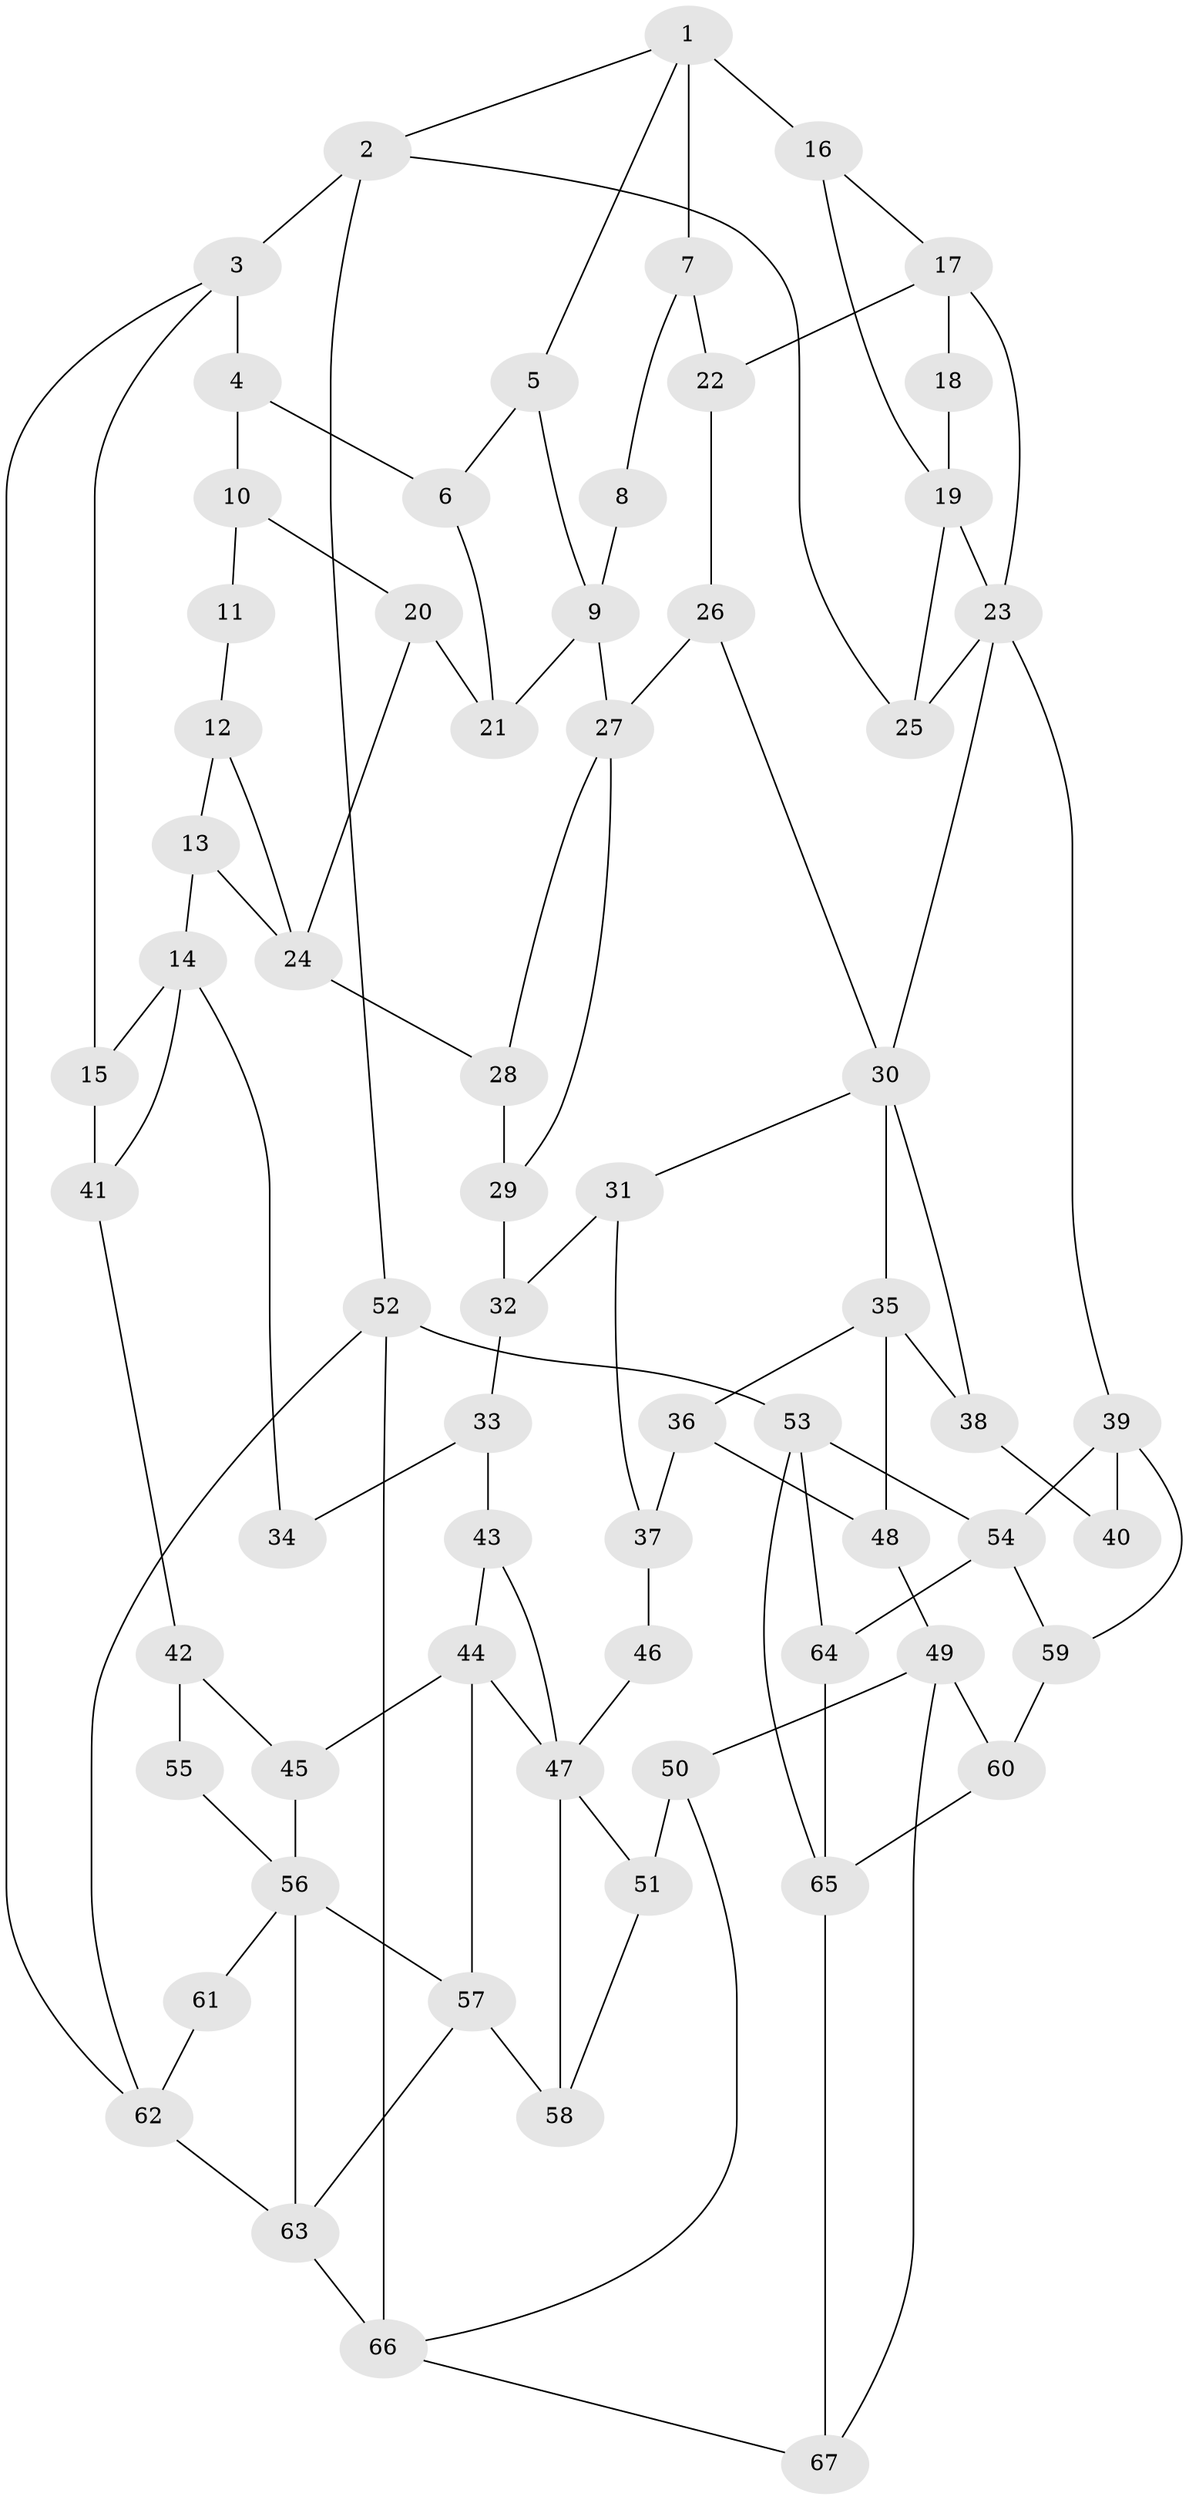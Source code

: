 // original degree distribution, {3: 0.03731343283582089, 5: 0.5149253731343284, 6: 0.23880597014925373, 4: 0.208955223880597}
// Generated by graph-tools (version 1.1) at 2025/38/03/09/25 02:38:23]
// undirected, 67 vertices, 111 edges
graph export_dot {
graph [start="1"]
  node [color=gray90,style=filled];
  1;
  2;
  3;
  4;
  5;
  6;
  7;
  8;
  9;
  10;
  11;
  12;
  13;
  14;
  15;
  16;
  17;
  18;
  19;
  20;
  21;
  22;
  23;
  24;
  25;
  26;
  27;
  28;
  29;
  30;
  31;
  32;
  33;
  34;
  35;
  36;
  37;
  38;
  39;
  40;
  41;
  42;
  43;
  44;
  45;
  46;
  47;
  48;
  49;
  50;
  51;
  52;
  53;
  54;
  55;
  56;
  57;
  58;
  59;
  60;
  61;
  62;
  63;
  64;
  65;
  66;
  67;
  1 -- 2 [weight=1.0];
  1 -- 5 [weight=1.0];
  1 -- 7 [weight=1.0];
  1 -- 16 [weight=2.0];
  2 -- 3 [weight=1.0];
  2 -- 25 [weight=1.0];
  2 -- 52 [weight=1.0];
  3 -- 4 [weight=1.0];
  3 -- 15 [weight=1.0];
  3 -- 62 [weight=1.0];
  4 -- 6 [weight=1.0];
  4 -- 10 [weight=2.0];
  5 -- 6 [weight=1.0];
  5 -- 9 [weight=1.0];
  6 -- 21 [weight=1.0];
  7 -- 8 [weight=1.0];
  7 -- 22 [weight=1.0];
  8 -- 9 [weight=2.0];
  9 -- 21 [weight=1.0];
  9 -- 27 [weight=2.0];
  10 -- 11 [weight=2.0];
  10 -- 20 [weight=2.0];
  11 -- 12 [weight=2.0];
  12 -- 13 [weight=3.0];
  12 -- 24 [weight=1.0];
  13 -- 14 [weight=2.0];
  13 -- 24 [weight=1.0];
  14 -- 15 [weight=1.0];
  14 -- 34 [weight=1.0];
  14 -- 41 [weight=1.0];
  15 -- 41 [weight=1.0];
  16 -- 17 [weight=1.0];
  16 -- 19 [weight=1.0];
  17 -- 18 [weight=1.0];
  17 -- 22 [weight=1.0];
  17 -- 23 [weight=1.0];
  18 -- 19 [weight=3.0];
  19 -- 23 [weight=1.0];
  19 -- 25 [weight=1.0];
  20 -- 21 [weight=1.0];
  20 -- 24 [weight=1.0];
  22 -- 26 [weight=1.0];
  23 -- 25 [weight=1.0];
  23 -- 30 [weight=1.0];
  23 -- 39 [weight=1.0];
  24 -- 28 [weight=1.0];
  26 -- 27 [weight=1.0];
  26 -- 30 [weight=1.0];
  27 -- 28 [weight=1.0];
  27 -- 29 [weight=1.0];
  28 -- 29 [weight=1.0];
  29 -- 32 [weight=1.0];
  30 -- 31 [weight=1.0];
  30 -- 35 [weight=1.0];
  30 -- 38 [weight=1.0];
  31 -- 32 [weight=1.0];
  31 -- 37 [weight=1.0];
  32 -- 33 [weight=1.0];
  33 -- 34 [weight=1.0];
  33 -- 43 [weight=1.0];
  35 -- 36 [weight=1.0];
  35 -- 38 [weight=1.0];
  35 -- 48 [weight=1.0];
  36 -- 37 [weight=1.0];
  36 -- 48 [weight=1.0];
  37 -- 46 [weight=1.0];
  38 -- 40 [weight=1.0];
  39 -- 40 [weight=2.0];
  39 -- 54 [weight=1.0];
  39 -- 59 [weight=1.0];
  41 -- 42 [weight=1.0];
  42 -- 45 [weight=1.0];
  42 -- 55 [weight=2.0];
  43 -- 44 [weight=1.0];
  43 -- 47 [weight=1.0];
  44 -- 45 [weight=1.0];
  44 -- 47 [weight=1.0];
  44 -- 57 [weight=1.0];
  45 -- 56 [weight=1.0];
  46 -- 47 [weight=2.0];
  47 -- 51 [weight=1.0];
  47 -- 58 [weight=1.0];
  48 -- 49 [weight=2.0];
  49 -- 50 [weight=2.0];
  49 -- 60 [weight=1.0];
  49 -- 67 [weight=1.0];
  50 -- 51 [weight=1.0];
  50 -- 66 [weight=1.0];
  51 -- 58 [weight=1.0];
  52 -- 53 [weight=2.0];
  52 -- 62 [weight=1.0];
  52 -- 66 [weight=1.0];
  53 -- 54 [weight=1.0];
  53 -- 64 [weight=2.0];
  53 -- 65 [weight=1.0];
  54 -- 59 [weight=1.0];
  54 -- 64 [weight=3.0];
  55 -- 56 [weight=1.0];
  56 -- 57 [weight=1.0];
  56 -- 61 [weight=2.0];
  56 -- 63 [weight=1.0];
  57 -- 58 [weight=1.0];
  57 -- 63 [weight=2.0];
  59 -- 60 [weight=1.0];
  60 -- 65 [weight=1.0];
  61 -- 62 [weight=1.0];
  62 -- 63 [weight=1.0];
  63 -- 66 [weight=2.0];
  64 -- 65 [weight=1.0];
  65 -- 67 [weight=1.0];
  66 -- 67 [weight=1.0];
}
